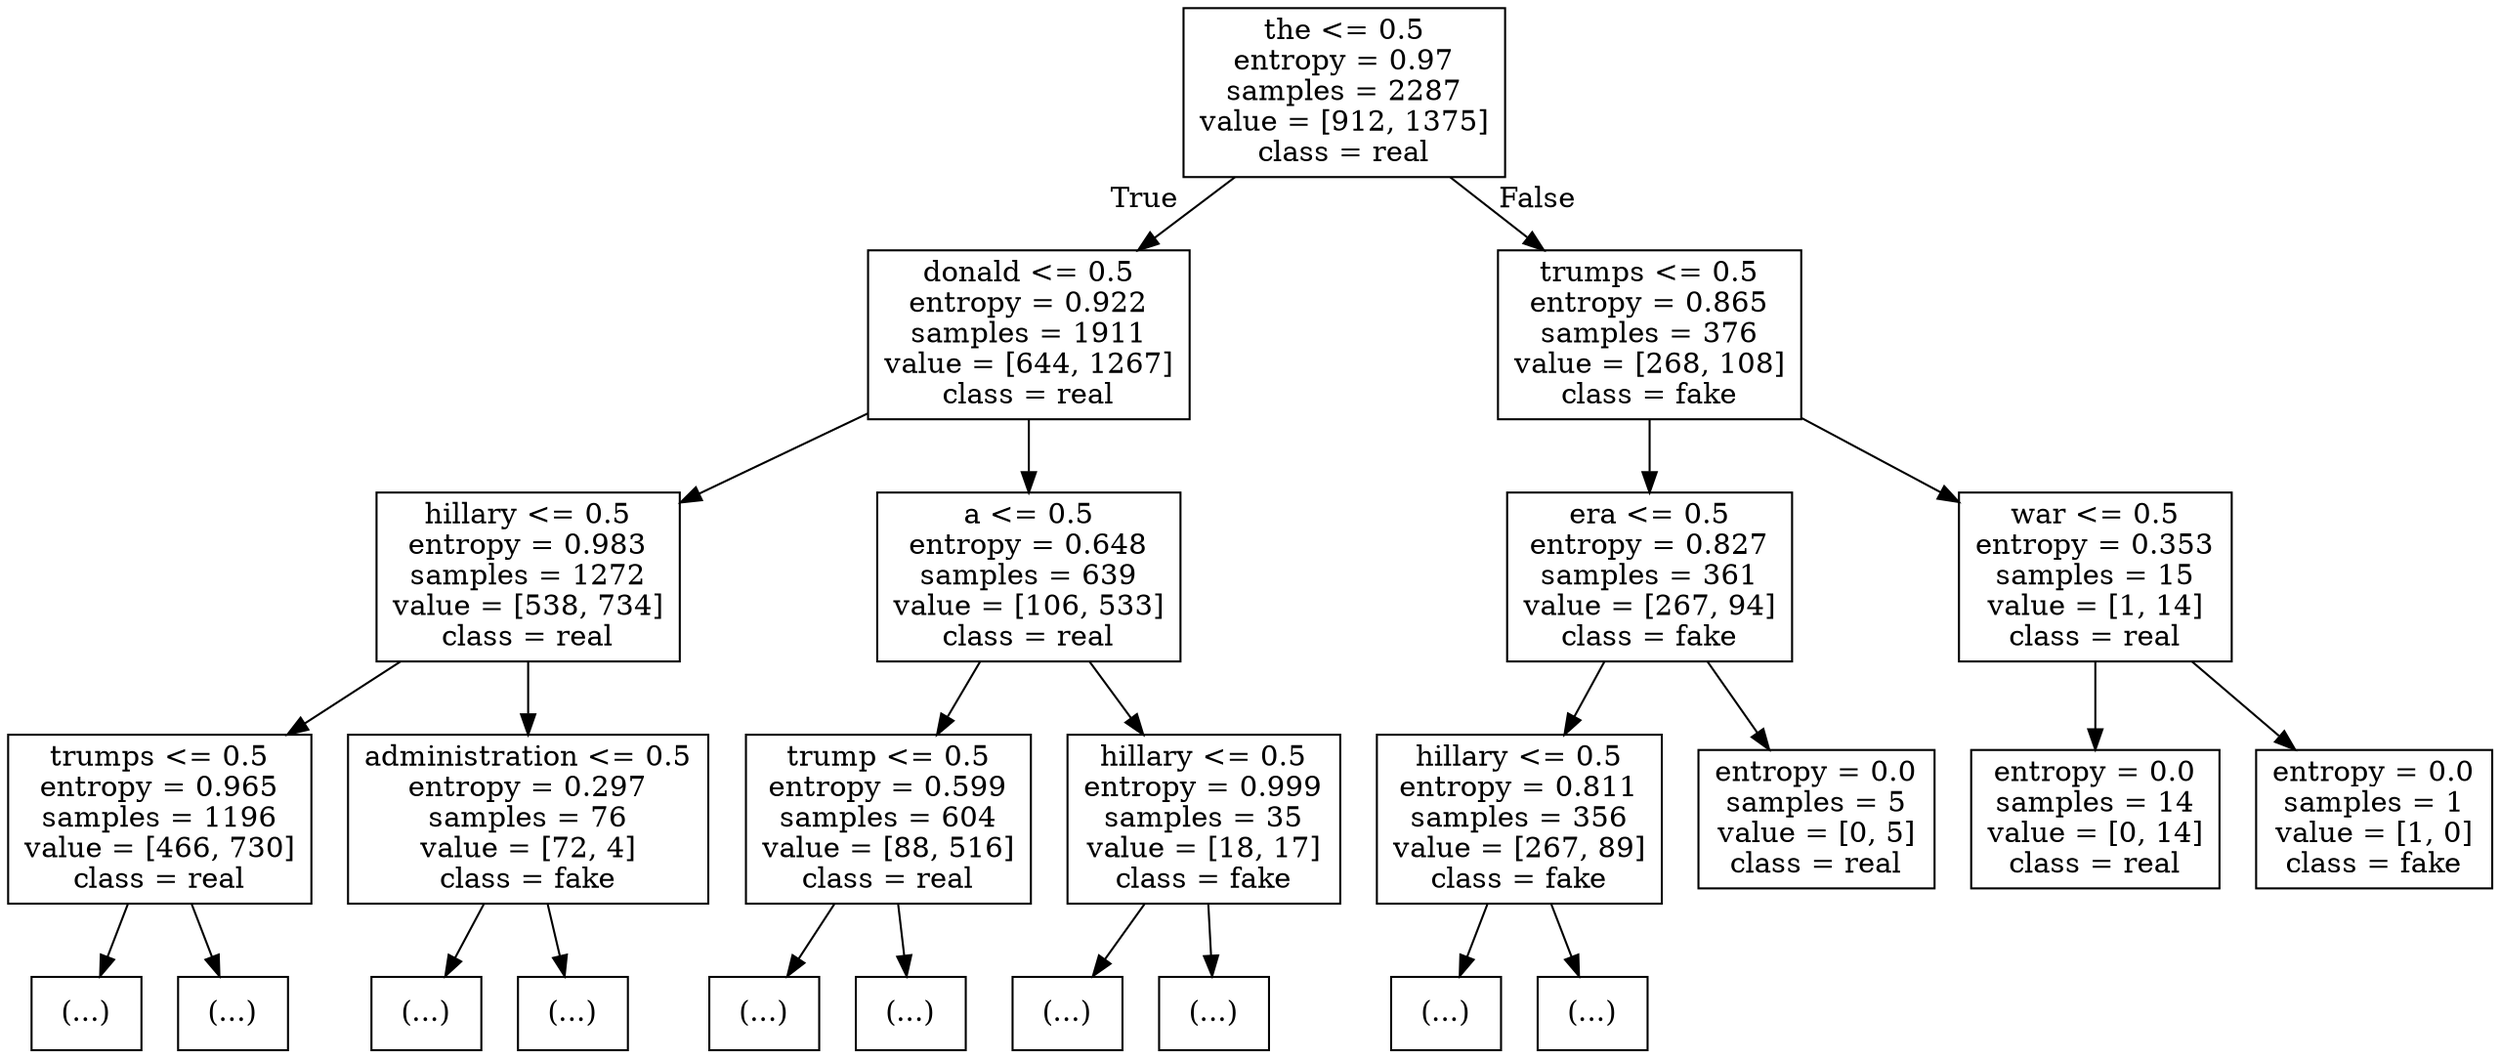 digraph Tree {
node [shape=box] ;
0 [label="the <= 0.5\nentropy = 0.97\nsamples = 2287\nvalue = [912, 1375]\nclass = real"] ;
1 [label="donald <= 0.5\nentropy = 0.922\nsamples = 1911\nvalue = [644, 1267]\nclass = real"] ;
0 -> 1 [labeldistance=2.5, labelangle=45, headlabel="True"] ;
2 [label="hillary <= 0.5\nentropy = 0.983\nsamples = 1272\nvalue = [538, 734]\nclass = real"] ;
1 -> 2 ;
3 [label="trumps <= 0.5\nentropy = 0.965\nsamples = 1196\nvalue = [466, 730]\nclass = real"] ;
2 -> 3 ;
4 [label="(...)"] ;
3 -> 4 ;
461 [label="(...)"] ;
3 -> 461 ;
466 [label="administration <= 0.5\nentropy = 0.297\nsamples = 76\nvalue = [72, 4]\nclass = fake"] ;
2 -> 466 ;
467 [label="(...)"] ;
466 -> 467 ;
478 [label="(...)"] ;
466 -> 478 ;
479 [label="a <= 0.5\nentropy = 0.648\nsamples = 639\nvalue = [106, 533]\nclass = real"] ;
1 -> 479 ;
480 [label="trump <= 0.5\nentropy = 0.599\nsamples = 604\nvalue = [88, 516]\nclass = real"] ;
479 -> 480 ;
481 [label="(...)"] ;
480 -> 481 ;
482 [label="(...)"] ;
480 -> 482 ;
605 [label="hillary <= 0.5\nentropy = 0.999\nsamples = 35\nvalue = [18, 17]\nclass = fake"] ;
479 -> 605 ;
606 [label="(...)"] ;
605 -> 606 ;
625 [label="(...)"] ;
605 -> 625 ;
626 [label="trumps <= 0.5\nentropy = 0.865\nsamples = 376\nvalue = [268, 108]\nclass = fake"] ;
0 -> 626 [labeldistance=2.5, labelangle=-45, headlabel="False"] ;
627 [label="era <= 0.5\nentropy = 0.827\nsamples = 361\nvalue = [267, 94]\nclass = fake"] ;
626 -> 627 ;
628 [label="hillary <= 0.5\nentropy = 0.811\nsamples = 356\nvalue = [267, 89]\nclass = fake"] ;
627 -> 628 ;
629 [label="(...)"] ;
628 -> 629 ;
788 [label="(...)"] ;
628 -> 788 ;
789 [label="entropy = 0.0\nsamples = 5\nvalue = [0, 5]\nclass = real"] ;
627 -> 789 ;
790 [label="war <= 0.5\nentropy = 0.353\nsamples = 15\nvalue = [1, 14]\nclass = real"] ;
626 -> 790 ;
791 [label="entropy = 0.0\nsamples = 14\nvalue = [0, 14]\nclass = real"] ;
790 -> 791 ;
792 [label="entropy = 0.0\nsamples = 1\nvalue = [1, 0]\nclass = fake"] ;
790 -> 792 ;
}